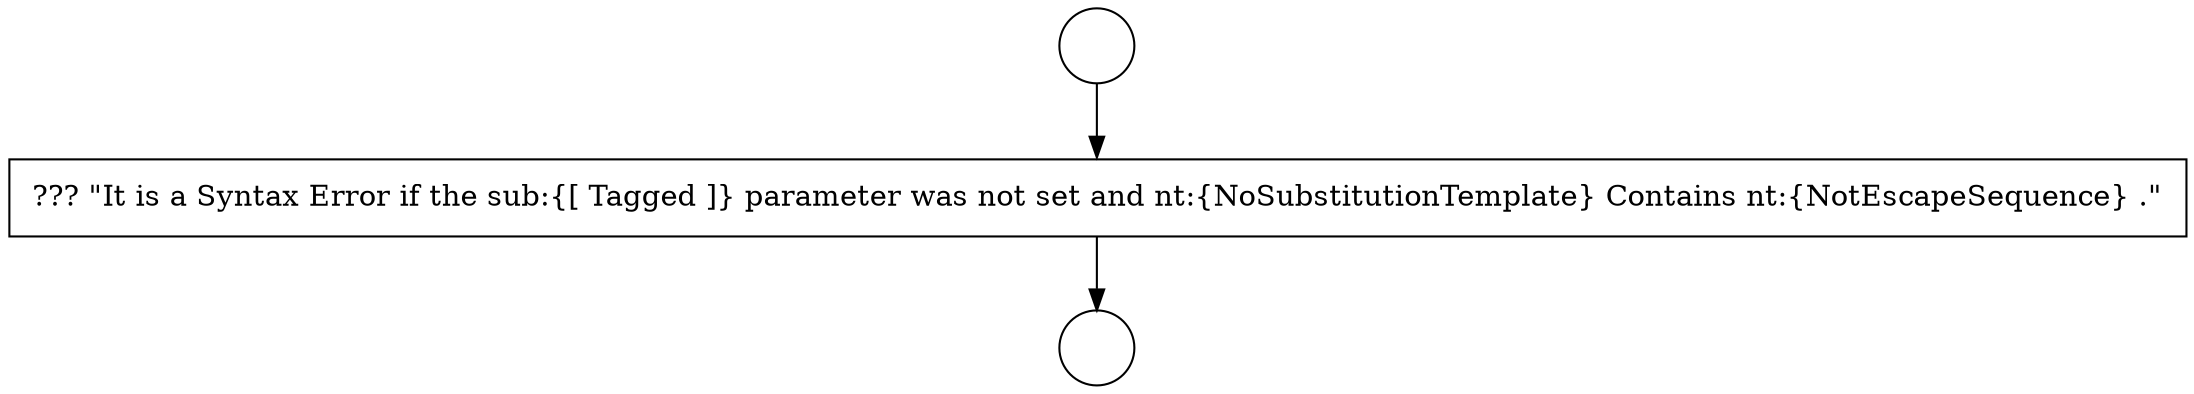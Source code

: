 digraph {
  node19769 [shape=circle label=" " color="black" fillcolor="white" style=filled]
  node19771 [shape=none, margin=0, label=<<font color="black">
    <table border="0" cellborder="1" cellspacing="0" cellpadding="10">
      <tr><td align="left">??? &quot;It is a Syntax Error if the sub:{[ Tagged ]} parameter was not set and nt:{NoSubstitutionTemplate} Contains nt:{NotEscapeSequence} .&quot;</td></tr>
    </table>
  </font>> color="black" fillcolor="white" style=filled]
  node19770 [shape=circle label=" " color="black" fillcolor="white" style=filled]
  node19769 -> node19771 [ color="black"]
  node19771 -> node19770 [ color="black"]
}
